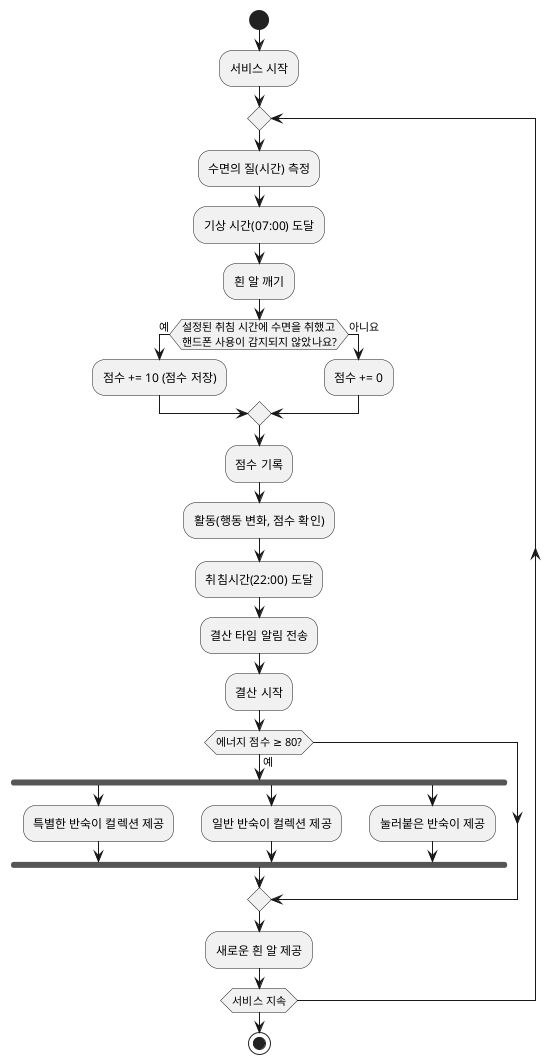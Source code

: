 @startuml
|→ Activity Diagram ←|

start
:서비스 시작;

repeat
  :수면의 질(시간) 측정;
  :기상 시간(07:00) 도달;
  :흰 알 깨기;
  
  if (설정된 취침 시간에 수면을 취했고\n핸드폰 사용이 감지되지 않았나요?) then (예)
    :점수 += 10 (점수 저장);
  else (아니요)
    :점수 += 0;
  endif
  
  :점수 기록;
  :활동(행동 변화, 점수 확인);
  :취침시간(22:00) 도달;
  :결산 타임 알림 전송;
  :결산 시작;
  
  if (에너지 점수 ≥ 80?) then (예)
    fork
      :특별한 반숙이 컬렉션 제공;
    fork again
      :일반 반숙이 컬렉션 제공;
    fork again
      :눌러붙은 반숙이 제공;
    end fork
  endif
  
  :새로운 흰 알 제공;
repeat while (서비스 지속)

stop
@enduml
